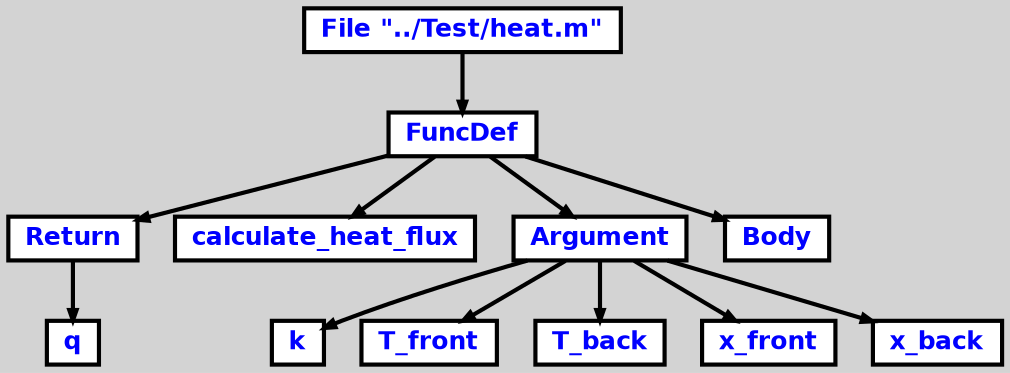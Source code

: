 digraph {
    graph [ordering=out
          ,ranksep=0.4
          ,bgcolor=lightgray];
    node [shape=box
         ,fixedsize=false
         ,fontsize=12
         ,fontname="Helvetica-bold"
         ,fontcolor=blue
         ,width=0.25
         ,height=0.25
         ,color=black
         ,fillcolor=white
         ,style="filled,solid,bold"];
    edge [arrowsize=0.5
         ,color=black
         ,style=bold];
    0 [label="File \"../Test/heat.m\""];
    1 [label=FuncDef];
    3 [label=Return];
    4 [label=q];
    2 [label=calculate_heat_flux];
    5 [label=Argument];
    6 [label=k];
    7 [label=T_front];
    8 [label=T_back];
    9 [label=x_front];
    10 [label=x_back];
    11 [label=Body];
    0 -> 1;
    3 -> 4;
    5 -> 6;
    5 -> 7;
    5 -> 8;
    5 -> 9;
    5 -> 10;
    1 -> 3;
    1 -> 2;
    1 -> 5;
    1 -> 11;
}
